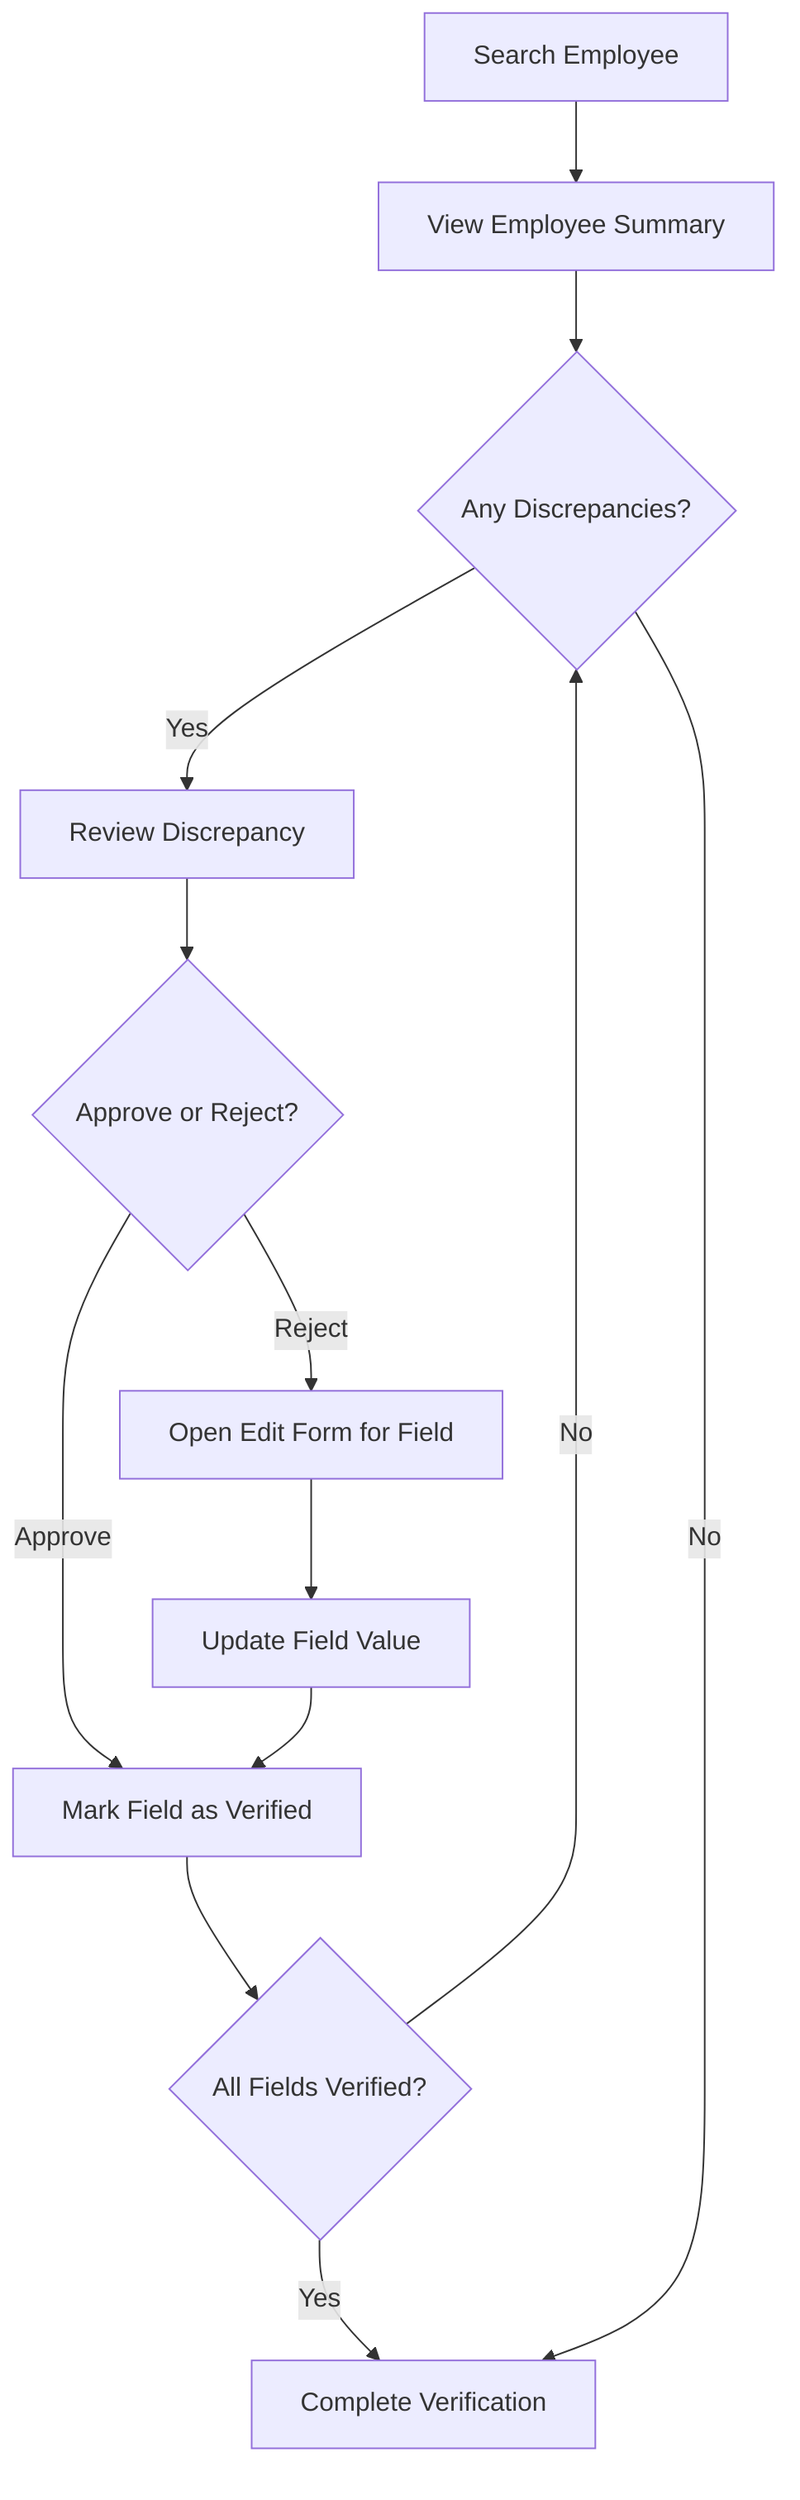 graph TD
    A[Search Employee] --> B[View Employee Summary]
    B --> C{Any Discrepancies?}
    C -->|Yes| D[Review Discrepancy]
    D --> E{Approve or Reject?}
    E -->|Approve| F[Mark Field as Verified]
    E -->|Reject| G[Open Edit Form for Field]
    G --> H[Update Field Value]
    H --> F
    F --> I{All Fields Verified?}
    I -->|No| C
    I -->|Yes| J[Complete Verification]
    C -->|No| J
